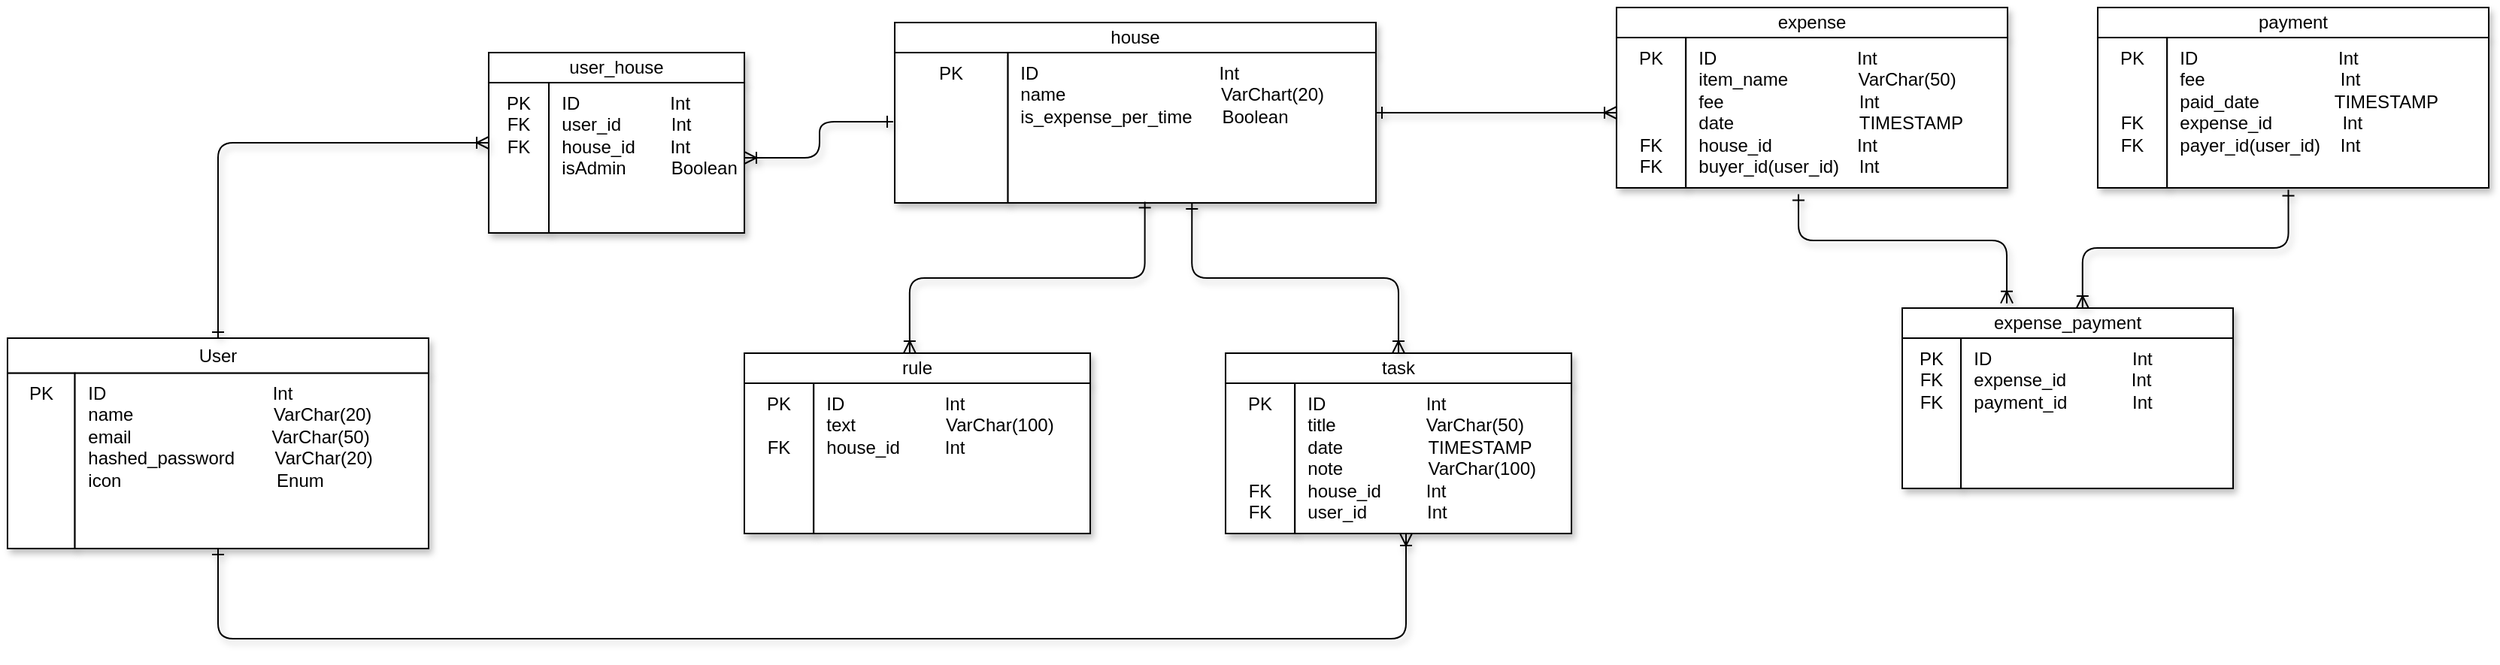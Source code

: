 <mxfile>
    <diagram id="p86AYutXJtMG6QcXDI-o" name="Page-1">
        <mxGraphModel dx="1456" dy="520" grid="1" gridSize="10" guides="1" tooltips="1" connect="1" arrows="1" fold="1" page="1" pageScale="1" pageWidth="827" pageHeight="1169" math="0" shadow="0">
            <root>
                <mxCell id="0"/>
                <mxCell id="1" parent="0"/>
                <mxCell id="35" value="" style="group" vertex="1" connectable="0" parent="1">
                    <mxGeometry x="-60" y="440" width="280" height="140" as="geometry"/>
                </mxCell>
                <mxCell id="32" value="User" style="whiteSpace=wrap;html=1;shadow=1;fontSize=12;" vertex="1" parent="35">
                    <mxGeometry width="280" height="23.333" as="geometry"/>
                </mxCell>
                <mxCell id="33" value="PK" style="whiteSpace=wrap;html=1;shadow=1;fontSize=12;align=center;verticalAlign=top;" vertex="1" parent="35">
                    <mxGeometry y="23.333" width="44.8" height="116.667" as="geometry"/>
                </mxCell>
                <mxCell id="34" value="&amp;nbsp; ID　　　　　　　&amp;nbsp; &amp;nbsp; &amp;nbsp; &amp;nbsp; Int&lt;br&gt;&amp;nbsp; name&amp;nbsp; &amp;nbsp; &amp;nbsp; &amp;nbsp; &amp;nbsp; &amp;nbsp; &amp;nbsp; &amp;nbsp; &amp;nbsp; &amp;nbsp; &amp;nbsp; &amp;nbsp; &amp;nbsp; &amp;nbsp; VarChar(20)&lt;br&gt;&amp;nbsp; email&amp;nbsp; &amp;nbsp; &amp;nbsp; &amp;nbsp; &amp;nbsp; &amp;nbsp; &amp;nbsp; &amp;nbsp; &amp;nbsp; &amp;nbsp; &amp;nbsp; &amp;nbsp; &amp;nbsp; &amp;nbsp; VarChar(50)&lt;br&gt;&amp;nbsp; hashed_password&amp;nbsp; &amp;nbsp; &amp;nbsp; &amp;nbsp; VarChar(20)&lt;br&gt;&amp;nbsp; icon&amp;nbsp; &amp;nbsp; &amp;nbsp; &amp;nbsp; &amp;nbsp; &amp;nbsp; &amp;nbsp; &amp;nbsp; &amp;nbsp; &amp;nbsp; &amp;nbsp; &amp;nbsp; &amp;nbsp; &amp;nbsp; &amp;nbsp; &amp;nbsp;Enum&lt;br&gt;&amp;nbsp;&amp;nbsp;" style="whiteSpace=wrap;html=1;shadow=1;fontSize=12;verticalAlign=top;align=left;labelBorderColor=none;strokeColor=default;" vertex="1" parent="35">
                    <mxGeometry x="44.8" y="23.333" width="235.2" height="116.667" as="geometry"/>
                </mxCell>
                <mxCell id="36" value="" style="group" vertex="1" connectable="0" parent="1">
                    <mxGeometry x="530" y="230" width="320" height="120" as="geometry"/>
                </mxCell>
                <mxCell id="37" value="house" style="whiteSpace=wrap;html=1;shadow=1;fontSize=12;" vertex="1" parent="36">
                    <mxGeometry width="320.0" height="20" as="geometry"/>
                </mxCell>
                <mxCell id="38" value="PK" style="whiteSpace=wrap;html=1;shadow=1;fontSize=12;align=center;verticalAlign=top;" vertex="1" parent="36">
                    <mxGeometry y="20" width="75.294" height="100" as="geometry"/>
                </mxCell>
                <mxCell id="39" value="&amp;nbsp; ID&amp;nbsp; &amp;nbsp; &amp;nbsp; &amp;nbsp; &amp;nbsp; &amp;nbsp; &amp;nbsp; &amp;nbsp; &amp;nbsp; &amp;nbsp; &amp;nbsp; &amp;nbsp; &amp;nbsp; &amp;nbsp; &amp;nbsp; &amp;nbsp; &amp;nbsp; &amp;nbsp; Int&lt;br&gt;&amp;nbsp; name&amp;nbsp; &amp;nbsp; &amp;nbsp; &amp;nbsp; &amp;nbsp; &amp;nbsp; &amp;nbsp; &amp;nbsp; &amp;nbsp; &amp;nbsp; &amp;nbsp; &amp;nbsp; &amp;nbsp; &amp;nbsp; &amp;nbsp; &amp;nbsp;VarChart(20)&amp;nbsp;&lt;br&gt;&amp;nbsp; is_expense_per_time&amp;nbsp; &amp;nbsp; &amp;nbsp; Boolean&lt;br&gt;&amp;nbsp;&amp;nbsp;" style="whiteSpace=wrap;html=1;shadow=1;fontSize=12;verticalAlign=top;align=left;labelBorderColor=none;strokeColor=default;" vertex="1" parent="36">
                    <mxGeometry x="75.294" y="20" width="244.706" height="100" as="geometry"/>
                </mxCell>
                <mxCell id="40" value="" style="group" vertex="1" connectable="0" parent="1">
                    <mxGeometry x="430" y="450" width="230" height="120" as="geometry"/>
                </mxCell>
                <mxCell id="41" value="rule" style="whiteSpace=wrap;html=1;shadow=1;fontSize=12;" vertex="1" parent="40">
                    <mxGeometry width="230" height="20" as="geometry"/>
                </mxCell>
                <mxCell id="42" value="PK&lt;br&gt;&lt;br&gt;FK" style="whiteSpace=wrap;html=1;shadow=1;fontSize=12;align=center;verticalAlign=top;" vertex="1" parent="40">
                    <mxGeometry y="20" width="46.118" height="100" as="geometry"/>
                </mxCell>
                <mxCell id="43" value="&amp;nbsp; ID&amp;nbsp; &amp;nbsp; &amp;nbsp; &amp;nbsp; &amp;nbsp; &amp;nbsp; &amp;nbsp; &amp;nbsp; &amp;nbsp; &amp;nbsp; Int&lt;br&gt;&amp;nbsp; text&amp;nbsp; &amp;nbsp; &amp;nbsp; &amp;nbsp; &amp;nbsp; &amp;nbsp; &amp;nbsp; &amp;nbsp; &amp;nbsp; VarChar(100)&lt;br&gt;&amp;nbsp; house_id&amp;nbsp; &amp;nbsp; &amp;nbsp; &amp;nbsp; &amp;nbsp;Int" style="whiteSpace=wrap;html=1;shadow=1;fontSize=12;verticalAlign=top;align=left;labelBorderColor=none;strokeColor=default;" vertex="1" parent="40">
                    <mxGeometry x="46.12" y="20" width="183.88" height="100" as="geometry"/>
                </mxCell>
                <mxCell id="45" value="" style="group" vertex="1" connectable="0" parent="1">
                    <mxGeometry x="260" y="250" width="170" height="120" as="geometry"/>
                </mxCell>
                <mxCell id="46" value="user_house" style="whiteSpace=wrap;html=1;shadow=1;fontSize=12;" vertex="1" parent="45">
                    <mxGeometry width="170" height="20" as="geometry"/>
                </mxCell>
                <mxCell id="47" value="PK&lt;br&gt;FK&lt;br&gt;FK" style="whiteSpace=wrap;html=1;shadow=1;fontSize=12;align=center;verticalAlign=top;" vertex="1" parent="45">
                    <mxGeometry y="20" width="40" height="100" as="geometry"/>
                </mxCell>
                <mxCell id="48" value="&amp;nbsp; ID&amp;nbsp; &amp;nbsp; &amp;nbsp; &amp;nbsp; &amp;nbsp; &amp;nbsp; &amp;nbsp; &amp;nbsp; &amp;nbsp; Int&lt;br&gt;&amp;nbsp; user_id&amp;nbsp; &amp;nbsp; &amp;nbsp; &amp;nbsp; &amp;nbsp; Int&lt;br&gt;&amp;nbsp; house_id&amp;nbsp; &amp;nbsp; &amp;nbsp; &amp;nbsp;Int&lt;br&gt;&amp;nbsp; isAdmin&amp;nbsp; &amp;nbsp; &amp;nbsp; &amp;nbsp; &amp;nbsp;Boolean&amp;nbsp;&lt;br&gt;&amp;nbsp;&amp;nbsp;" style="whiteSpace=wrap;html=1;shadow=1;fontSize=12;verticalAlign=top;align=left;labelBorderColor=none;strokeColor=default;" vertex="1" parent="45">
                    <mxGeometry x="40" y="20" width="130" height="100" as="geometry"/>
                </mxCell>
                <mxCell id="59" value="" style="group" vertex="1" connectable="0" parent="1">
                    <mxGeometry x="750" y="450" width="230" height="120" as="geometry"/>
                </mxCell>
                <mxCell id="60" value="task" style="whiteSpace=wrap;html=1;shadow=1;fontSize=12;" vertex="1" parent="59">
                    <mxGeometry width="230" height="20" as="geometry"/>
                </mxCell>
                <mxCell id="61" value="PK&lt;br&gt;&lt;br&gt;&lt;br&gt;&lt;br&gt;FK&lt;br&gt;FK" style="whiteSpace=wrap;html=1;shadow=1;fontSize=12;align=center;verticalAlign=top;" vertex="1" parent="59">
                    <mxGeometry y="20" width="46.118" height="100" as="geometry"/>
                </mxCell>
                <mxCell id="62" value="&amp;nbsp; ID&amp;nbsp; &amp;nbsp; &amp;nbsp; &amp;nbsp; &amp;nbsp; &amp;nbsp; &amp;nbsp; &amp;nbsp; &amp;nbsp; &amp;nbsp; Int&lt;br&gt;&amp;nbsp; title&amp;nbsp; &amp;nbsp; &amp;nbsp; &amp;nbsp; &amp;nbsp; &amp;nbsp; &amp;nbsp; &amp;nbsp; &amp;nbsp; VarChar(50)&lt;br&gt;&amp;nbsp; date&amp;nbsp; &amp;nbsp; &amp;nbsp; &amp;nbsp; &amp;nbsp; &amp;nbsp; &amp;nbsp; &amp;nbsp; &amp;nbsp;TIMESTAMP&lt;br&gt;&amp;nbsp; note&amp;nbsp; &amp;nbsp; &amp;nbsp; &amp;nbsp; &amp;nbsp; &amp;nbsp; &amp;nbsp; &amp;nbsp; &amp;nbsp;VarChar(100)&lt;br&gt;&amp;nbsp; house_id&amp;nbsp; &amp;nbsp; &amp;nbsp; &amp;nbsp; &amp;nbsp;Int&lt;br&gt;&amp;nbsp; user_id&amp;nbsp; &amp;nbsp; &amp;nbsp; &amp;nbsp; &amp;nbsp; &amp;nbsp; Int" style="whiteSpace=wrap;html=1;shadow=1;fontSize=12;verticalAlign=top;align=left;labelBorderColor=none;strokeColor=default;" vertex="1" parent="59">
                    <mxGeometry x="46.12" y="20" width="183.88" height="100" as="geometry"/>
                </mxCell>
                <mxCell id="63" value="" style="group" vertex="1" connectable="0" parent="1">
                    <mxGeometry x="1010" y="220" width="260" height="120" as="geometry"/>
                </mxCell>
                <mxCell id="64" value="expense" style="whiteSpace=wrap;html=1;shadow=1;fontSize=12;" vertex="1" parent="63">
                    <mxGeometry width="260" height="20" as="geometry"/>
                </mxCell>
                <mxCell id="65" value="PK&lt;br&gt;&lt;br&gt;&lt;br&gt;&lt;br&gt;FK&lt;br&gt;FK" style="whiteSpace=wrap;html=1;shadow=1;fontSize=12;align=center;verticalAlign=top;" vertex="1" parent="63">
                    <mxGeometry y="20" width="46.118" height="100" as="geometry"/>
                </mxCell>
                <mxCell id="66" value="&amp;nbsp; ID&amp;nbsp; &amp;nbsp; &amp;nbsp; &amp;nbsp; &amp;nbsp; &amp;nbsp; &amp;nbsp; &amp;nbsp; &amp;nbsp; &amp;nbsp; &amp;nbsp; &amp;nbsp; &amp;nbsp; &amp;nbsp; Int&lt;br&gt;&amp;nbsp; item_name&amp;nbsp; &amp;nbsp; &amp;nbsp; &amp;nbsp; &amp;nbsp; &amp;nbsp; &amp;nbsp; VarChar(50)&lt;br&gt;&amp;nbsp; fee&amp;nbsp; &amp;nbsp; &amp;nbsp; &amp;nbsp; &amp;nbsp; &amp;nbsp; &amp;nbsp; &amp;nbsp; &amp;nbsp; &amp;nbsp; &amp;nbsp; &amp;nbsp; &amp;nbsp; &amp;nbsp;Int&lt;br&gt;&amp;nbsp; date&amp;nbsp; &amp;nbsp; &amp;nbsp; &amp;nbsp; &amp;nbsp; &amp;nbsp; &amp;nbsp; &amp;nbsp; &amp;nbsp; &amp;nbsp; &amp;nbsp; &amp;nbsp; &amp;nbsp;TIMESTAMP&lt;br&gt;&amp;nbsp; house_id&amp;nbsp; &amp;nbsp; &amp;nbsp; &amp;nbsp; &amp;nbsp; &amp;nbsp; &amp;nbsp; &amp;nbsp; &amp;nbsp;Int&lt;br&gt;&amp;nbsp; buyer_id(user_id)&amp;nbsp; &amp;nbsp; Int" style="whiteSpace=wrap;html=1;shadow=1;fontSize=12;verticalAlign=top;align=left;labelBorderColor=none;strokeColor=default;" vertex="1" parent="63">
                    <mxGeometry x="46.12" y="20" width="213.88" height="100" as="geometry"/>
                </mxCell>
                <mxCell id="67" value="" style="group" vertex="1" connectable="0" parent="1">
                    <mxGeometry x="1330" y="220" width="260" height="120" as="geometry"/>
                </mxCell>
                <mxCell id="68" value="payment" style="whiteSpace=wrap;html=1;shadow=1;fontSize=12;" vertex="1" parent="67">
                    <mxGeometry width="260" height="20" as="geometry"/>
                </mxCell>
                <mxCell id="69" value="PK&lt;br&gt;&lt;br&gt;&lt;br&gt;FK&lt;br&gt;FK" style="whiteSpace=wrap;html=1;shadow=1;fontSize=12;align=center;verticalAlign=top;" vertex="1" parent="67">
                    <mxGeometry y="20" width="46.118" height="100" as="geometry"/>
                </mxCell>
                <mxCell id="70" value="&amp;nbsp; ID&amp;nbsp; &amp;nbsp; &amp;nbsp; &amp;nbsp; &amp;nbsp; &amp;nbsp; &amp;nbsp; &amp;nbsp; &amp;nbsp; &amp;nbsp; &amp;nbsp; &amp;nbsp; &amp;nbsp; &amp;nbsp; Int&lt;br&gt;&amp;nbsp; fee&amp;nbsp; &amp;nbsp; &amp;nbsp; &amp;nbsp; &amp;nbsp; &amp;nbsp; &amp;nbsp; &amp;nbsp; &amp;nbsp; &amp;nbsp; &amp;nbsp; &amp;nbsp; &amp;nbsp; &amp;nbsp;Int&lt;br&gt;&amp;nbsp; paid_date&amp;nbsp; &amp;nbsp; &amp;nbsp; &amp;nbsp; &amp;nbsp; &amp;nbsp; &amp;nbsp; &amp;nbsp;TIMESTAMP&lt;br&gt;&amp;nbsp; expense_id&amp;nbsp; &amp;nbsp; &amp;nbsp; &amp;nbsp; &amp;nbsp; &amp;nbsp; &amp;nbsp; Int&lt;br&gt;&amp;nbsp; payer_id(user_id)&amp;nbsp; &amp;nbsp; Int" style="whiteSpace=wrap;html=1;shadow=1;fontSize=12;verticalAlign=top;align=left;labelBorderColor=none;strokeColor=default;" vertex="1" parent="67">
                    <mxGeometry x="46.12" y="20" width="213.88" height="100" as="geometry"/>
                </mxCell>
                <mxCell id="75" style="edgeStyle=orthogonalEdgeStyle;html=1;shadow=1;fontSize=12;exitX=0.5;exitY=0;exitDx=0;exitDy=0;endArrow=ERoneToMany;endFill=0;startArrow=ERone;startFill=0;" edge="1" parent="1" source="32">
                    <mxGeometry relative="1" as="geometry">
                        <Array as="points">
                            <mxPoint x="80" y="310"/>
                        </Array>
                        <mxPoint x="260" y="310" as="targetPoint"/>
                    </mxGeometry>
                </mxCell>
                <mxCell id="76" style="edgeStyle=orthogonalEdgeStyle;html=1;shadow=1;fontSize=12;startArrow=ERoneToMany;startFill=0;endArrow=ERone;endFill=0;" edge="1" parent="1" source="48">
                    <mxGeometry relative="1" as="geometry">
                        <mxPoint x="529" y="296" as="targetPoint"/>
                        <Array as="points">
                            <mxPoint x="480" y="320"/>
                            <mxPoint x="480" y="296"/>
                        </Array>
                    </mxGeometry>
                </mxCell>
                <mxCell id="77" style="edgeStyle=orthogonalEdgeStyle;html=1;exitX=0.372;exitY=0.992;exitDx=0;exitDy=0;shadow=1;fontSize=12;startArrow=ERone;startFill=0;endArrow=ERoneToMany;endFill=0;entryX=0.478;entryY=0;entryDx=0;entryDy=0;entryPerimeter=0;exitPerimeter=0;" edge="1" parent="1" source="39" target="41">
                    <mxGeometry relative="1" as="geometry">
                        <mxPoint x="640" y="440" as="targetPoint"/>
                    </mxGeometry>
                </mxCell>
                <mxCell id="79" style="edgeStyle=orthogonalEdgeStyle;html=1;exitX=0.5;exitY=1;exitDx=0;exitDy=0;entryX=0.5;entryY=0;entryDx=0;entryDy=0;shadow=1;fontSize=12;startArrow=ERone;startFill=0;endArrow=ERoneToMany;endFill=0;" edge="1" parent="1" source="39" target="60">
                    <mxGeometry relative="1" as="geometry"/>
                </mxCell>
                <mxCell id="80" style="edgeStyle=orthogonalEdgeStyle;html=1;shadow=1;fontSize=12;startArrow=ERone;startFill=0;endArrow=ERoneToMany;endFill=0;" edge="1" parent="1" source="34" target="62">
                    <mxGeometry relative="1" as="geometry">
                        <Array as="points">
                            <mxPoint x="80" y="640"/>
                            <mxPoint x="870" y="640"/>
                        </Array>
                    </mxGeometry>
                </mxCell>
                <mxCell id="82" style="edgeStyle=orthogonalEdgeStyle;html=1;shadow=1;fontSize=12;startArrow=ERoneToMany;startFill=0;endArrow=ERone;endFill=0;" edge="1" parent="1" source="65">
                    <mxGeometry relative="1" as="geometry">
                        <mxPoint x="850" y="290" as="targetPoint"/>
                    </mxGeometry>
                </mxCell>
                <mxCell id="83" style="edgeStyle=orthogonalEdgeStyle;html=1;shadow=1;fontSize=12;startArrow=ERone;startFill=0;endArrow=ERoneToMany;endFill=0;exitX=0.35;exitY=1.042;exitDx=0;exitDy=0;exitPerimeter=0;entryX=0.316;entryY=-0.159;entryDx=0;entryDy=0;entryPerimeter=0;" edge="1" parent="1" source="66" target="85">
                    <mxGeometry relative="1" as="geometry">
                        <mxPoint x="1270" y="290" as="sourcePoint"/>
                        <mxPoint x="1130" y="390" as="targetPoint"/>
                        <Array as="points">
                            <mxPoint x="1131" y="375"/>
                            <mxPoint x="1270" y="375"/>
                        </Array>
                    </mxGeometry>
                </mxCell>
                <mxCell id="84" value="" style="group" vertex="1" connectable="0" parent="1">
                    <mxGeometry x="1200" y="420" width="220" height="120" as="geometry"/>
                </mxCell>
                <mxCell id="85" value="expense_payment" style="whiteSpace=wrap;html=1;shadow=1;fontSize=12;" vertex="1" parent="84">
                    <mxGeometry width="220" height="20" as="geometry"/>
                </mxCell>
                <mxCell id="86" value="PK&lt;br&gt;FK&lt;br&gt;FK" style="whiteSpace=wrap;html=1;shadow=1;fontSize=12;align=center;verticalAlign=top;" vertex="1" parent="84">
                    <mxGeometry y="20" width="39.023" height="100" as="geometry"/>
                </mxCell>
                <mxCell id="87" value="&amp;nbsp; ID&amp;nbsp; &amp;nbsp; &amp;nbsp; &amp;nbsp; &amp;nbsp; &amp;nbsp; &amp;nbsp; &amp;nbsp; &amp;nbsp; &amp;nbsp; &amp;nbsp; &amp;nbsp; &amp;nbsp; &amp;nbsp; Int&lt;br&gt;&amp;nbsp; expense_id&amp;nbsp; &amp;nbsp; &amp;nbsp; &amp;nbsp; &amp;nbsp; &amp;nbsp; &amp;nbsp;Int&lt;br&gt;&amp;nbsp; payment_id&amp;nbsp; &amp;nbsp; &amp;nbsp; &amp;nbsp; &amp;nbsp; &amp;nbsp; &amp;nbsp;Int" style="whiteSpace=wrap;html=1;shadow=1;fontSize=12;verticalAlign=top;align=left;labelBorderColor=none;strokeColor=default;" vertex="1" parent="84">
                    <mxGeometry x="39.025" y="20" width="180.975" height="100" as="geometry"/>
                </mxCell>
                <mxCell id="88" style="edgeStyle=orthogonalEdgeStyle;html=1;entryX=0.545;entryY=0;entryDx=0;entryDy=0;entryPerimeter=0;shadow=1;fontSize=12;startArrow=ERone;startFill=0;endArrow=ERoneToMany;endFill=0;exitX=0.377;exitY=1.013;exitDx=0;exitDy=0;exitPerimeter=0;" edge="1" parent="1" source="70" target="85">
                    <mxGeometry relative="1" as="geometry"/>
                </mxCell>
            </root>
        </mxGraphModel>
    </diagram>
</mxfile>
